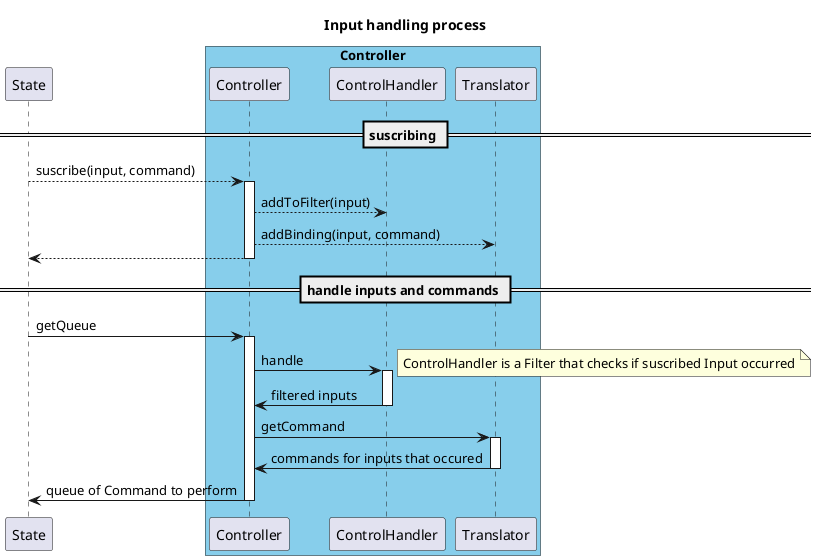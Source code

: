 @startuml

title Input handling process

participant State

box "Controller" #SkyBlue
    participant Controller
    participant ControlHandler
    participant Translator
endbox

== suscribing ==
State --> Controller: suscribe(input, command)
activate Controller

Controller --> ControlHandler : addToFilter(input)
'activate ControlHandler

Controller --> Translator : addBinding(input, command)
'deactivate ControlHandler
'activate Translator

State <-- Controller
'deactivate Translator
deactivate Controller


== handle inputs and commands ==

State -> Controller : getQueue
activate Controller

Controller -> ControlHandler : handle
note right: ControlHandler is a Filter that checks if suscribed Input occurred
activate ControlHandler
Controller <- ControlHandler : filtered inputs
deactivate ControlHandler

Controller -> Translator : getCommand
activate Translator
Controller <- Translator : commands for inputs that occured
deactivate Translator

State <- Controller : queue of Command to perform
deactivate Controller

@enduml